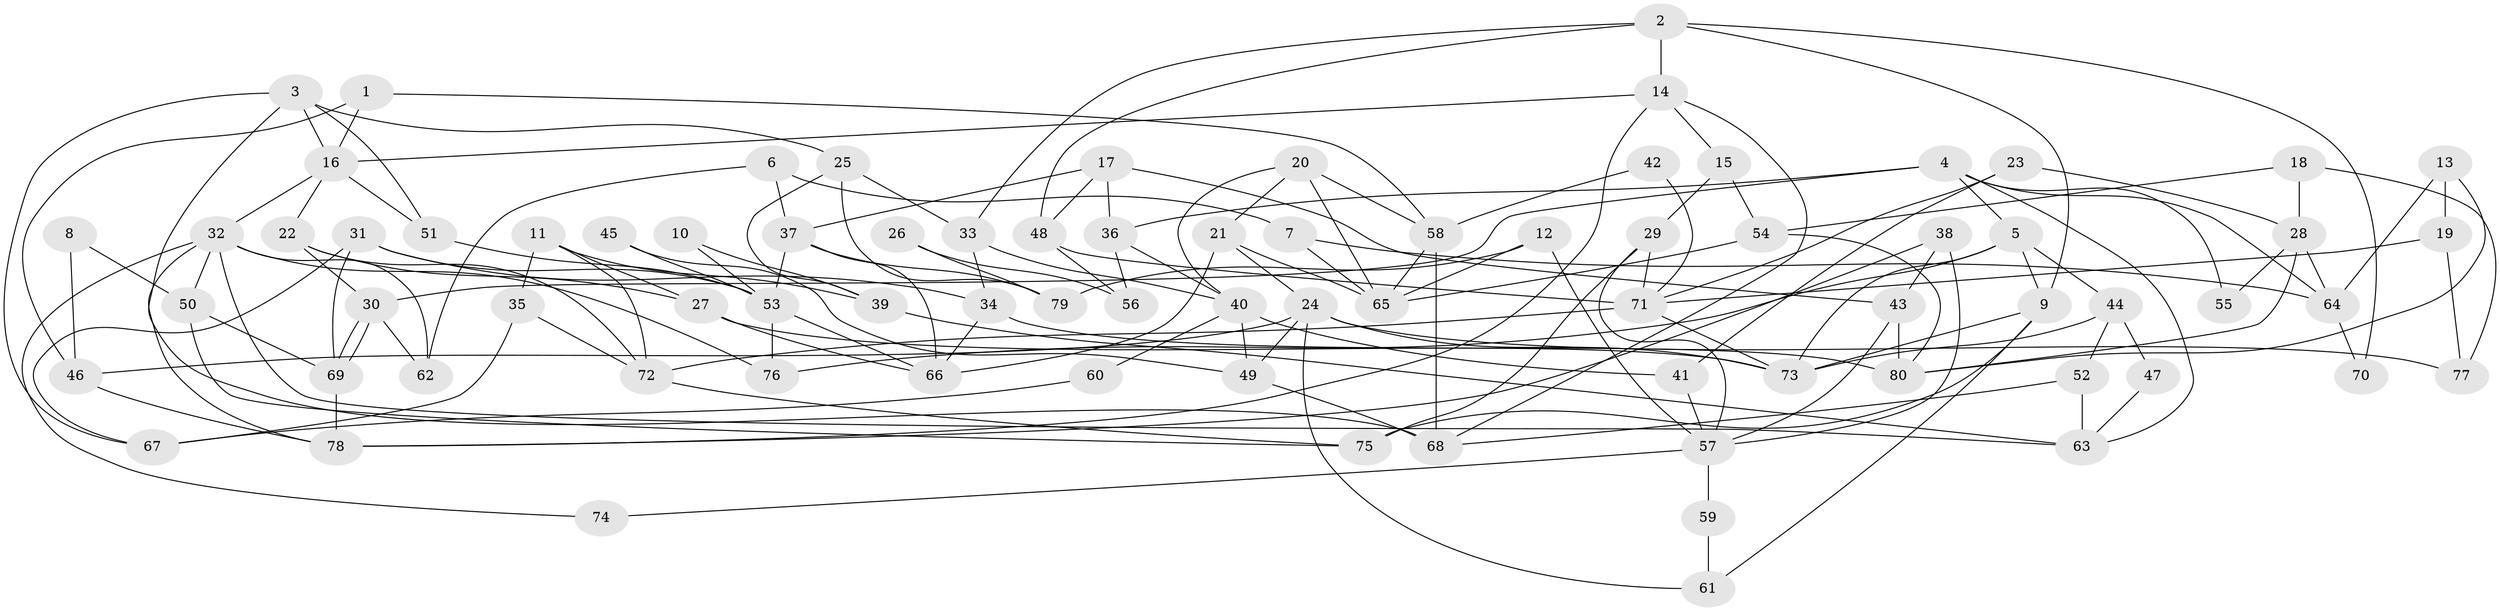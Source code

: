 // Generated by graph-tools (version 1.1) at 2025/36/03/09/25 02:36:21]
// undirected, 80 vertices, 160 edges
graph export_dot {
graph [start="1"]
  node [color=gray90,style=filled];
  1;
  2;
  3;
  4;
  5;
  6;
  7;
  8;
  9;
  10;
  11;
  12;
  13;
  14;
  15;
  16;
  17;
  18;
  19;
  20;
  21;
  22;
  23;
  24;
  25;
  26;
  27;
  28;
  29;
  30;
  31;
  32;
  33;
  34;
  35;
  36;
  37;
  38;
  39;
  40;
  41;
  42;
  43;
  44;
  45;
  46;
  47;
  48;
  49;
  50;
  51;
  52;
  53;
  54;
  55;
  56;
  57;
  58;
  59;
  60;
  61;
  62;
  63;
  64;
  65;
  66;
  67;
  68;
  69;
  70;
  71;
  72;
  73;
  74;
  75;
  76;
  77;
  78;
  79;
  80;
  1 -- 16;
  1 -- 46;
  1 -- 58;
  2 -- 14;
  2 -- 48;
  2 -- 9;
  2 -- 33;
  2 -- 70;
  3 -- 67;
  3 -- 51;
  3 -- 16;
  3 -- 25;
  3 -- 68;
  4 -- 30;
  4 -- 63;
  4 -- 5;
  4 -- 36;
  4 -- 55;
  4 -- 64;
  5 -- 9;
  5 -- 44;
  5 -- 73;
  5 -- 76;
  6 -- 7;
  6 -- 37;
  6 -- 62;
  7 -- 64;
  7 -- 65;
  8 -- 50;
  8 -- 46;
  9 -- 75;
  9 -- 61;
  9 -- 73;
  10 -- 53;
  10 -- 39;
  11 -- 27;
  11 -- 39;
  11 -- 35;
  11 -- 72;
  12 -- 79;
  12 -- 65;
  12 -- 57;
  13 -- 64;
  13 -- 80;
  13 -- 19;
  14 -- 16;
  14 -- 68;
  14 -- 15;
  14 -- 78;
  15 -- 29;
  15 -- 54;
  16 -- 32;
  16 -- 22;
  16 -- 51;
  17 -- 37;
  17 -- 43;
  17 -- 36;
  17 -- 48;
  18 -- 28;
  18 -- 77;
  18 -- 54;
  19 -- 71;
  19 -- 77;
  20 -- 65;
  20 -- 58;
  20 -- 21;
  20 -- 40;
  21 -- 24;
  21 -- 65;
  21 -- 66;
  22 -- 27;
  22 -- 30;
  22 -- 72;
  23 -- 41;
  23 -- 71;
  23 -- 28;
  24 -- 49;
  24 -- 73;
  24 -- 46;
  24 -- 61;
  24 -- 77;
  25 -- 33;
  25 -- 39;
  25 -- 79;
  26 -- 56;
  26 -- 79;
  27 -- 66;
  27 -- 73;
  28 -- 80;
  28 -- 55;
  28 -- 64;
  29 -- 71;
  29 -- 75;
  29 -- 57;
  30 -- 69;
  30 -- 69;
  30 -- 62;
  31 -- 34;
  31 -- 69;
  31 -- 53;
  31 -- 67;
  32 -- 76;
  32 -- 62;
  32 -- 50;
  32 -- 63;
  32 -- 74;
  32 -- 78;
  33 -- 40;
  33 -- 34;
  34 -- 80;
  34 -- 66;
  35 -- 72;
  35 -- 67;
  36 -- 40;
  36 -- 56;
  37 -- 66;
  37 -- 53;
  37 -- 79;
  38 -- 78;
  38 -- 57;
  38 -- 43;
  39 -- 63;
  40 -- 41;
  40 -- 49;
  40 -- 60;
  41 -- 57;
  42 -- 71;
  42 -- 58;
  43 -- 57;
  43 -- 80;
  44 -- 73;
  44 -- 47;
  44 -- 52;
  45 -- 53;
  45 -- 49;
  46 -- 78;
  47 -- 63;
  48 -- 71;
  48 -- 56;
  49 -- 68;
  50 -- 69;
  50 -- 75;
  51 -- 53;
  52 -- 68;
  52 -- 63;
  53 -- 66;
  53 -- 76;
  54 -- 65;
  54 -- 80;
  57 -- 59;
  57 -- 74;
  58 -- 65;
  58 -- 68;
  59 -- 61;
  60 -- 67;
  64 -- 70;
  69 -- 78;
  71 -- 72;
  71 -- 73;
  72 -- 75;
}
